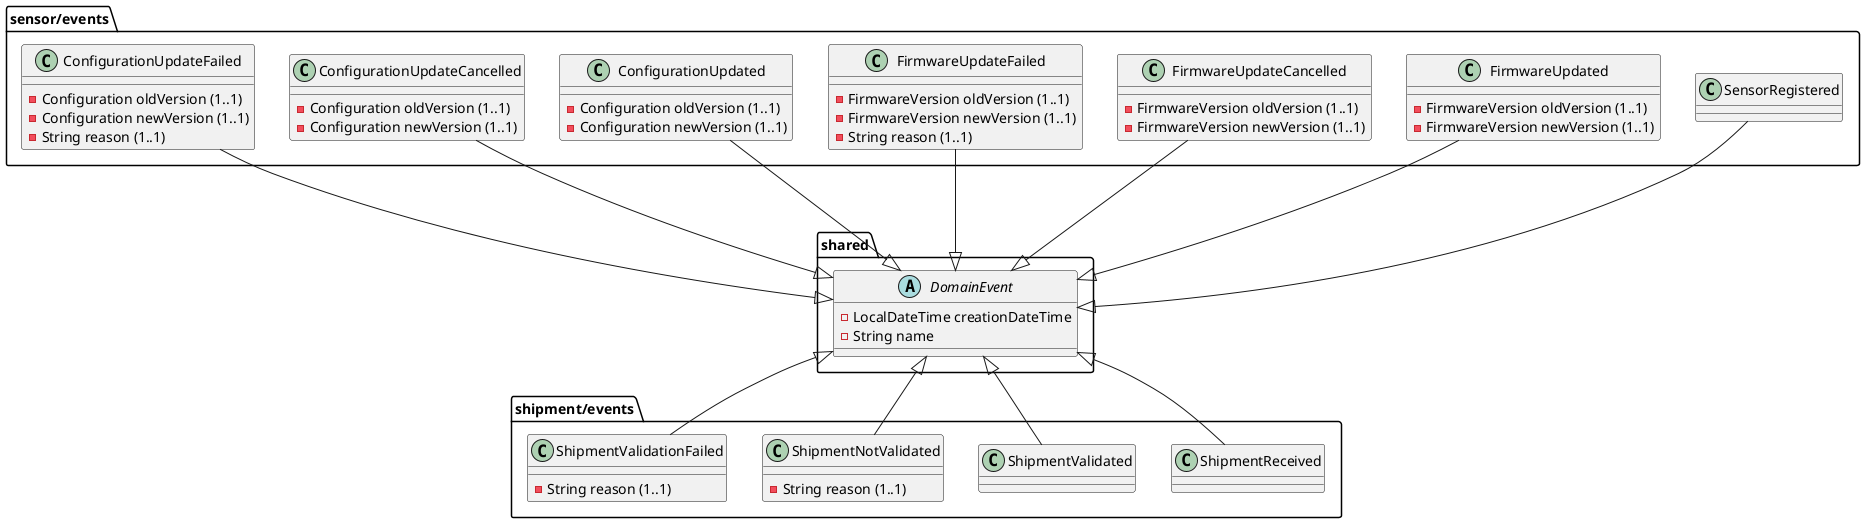 @startuml

package shared {
  abstract class DomainEvent {
    -LocalDateTime creationDateTime
    -String name
  }
}

package shipment/events {
  class ShipmentReceived {
  }

  class ShipmentValidated {
  }

  class ShipmentNotValidated {
    -String reason (1..1)
  }

  class ShipmentValidationFailed {
    -String reason (1..1)
  }

  DomainEvent <|-down- ShipmentReceived
  DomainEvent <|-down- ShipmentValidated
  DomainEvent <|-down- ShipmentNotValidated
  DomainEvent <|-down- ShipmentValidationFailed
}

package sensor/events {
  class SensorRegistered {}

  class FirmwareUpdated {
    -FirmwareVersion oldVersion (1..1)
    -FirmwareVersion newVersion (1..1)
  }

  class FirmwareUpdateCancelled {
    -FirmwareVersion oldVersion (1..1)
    -FirmwareVersion newVersion (1..1)
  }

  class FirmwareUpdateFailed {
    -FirmwareVersion oldVersion (1..1)
    -FirmwareVersion newVersion (1..1)
    -String reason (1..1)
  }

  class ConfigurationUpdated {
    -Configuration oldVersion (1..1)
    -Configuration newVersion (1..1)
  }

  class ConfigurationUpdateCancelled {
    -Configuration oldVersion (1..1)
    -Configuration newVersion (1..1)
  }

  class ConfigurationUpdateFailed {
    -Configuration oldVersion (1..1)
    -Configuration newVersion (1..1)
    -String reason (1..1)
  }

  DomainEvent <|-up-- SensorRegistered
  DomainEvent <|-up- FirmwareUpdated
  DomainEvent <|-up- FirmwareUpdateCancelled
  DomainEvent <|-up- FirmwareUpdateFailed
  DomainEvent <|-up- ConfigurationUpdated
  DomainEvent <|-up- ConfigurationUpdateCancelled
  DomainEvent <|-up- ConfigurationUpdateFailed
}

@enduml